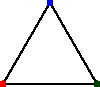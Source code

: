 size(50, 50);

pair pA = (0, 1);
real r = 120;
pair rot = (cos(radians(r)), sin(radians(r)));
pair pB = rot * pA;
pair pC = rot * pB;

pair p = pB;
pB = pA;
pA = p;

//dot((0,0));

draw(pA--pB--pC--cycle);


dot(pA, red);
dot(pB, blue);
dot(pC, darkgreen);


